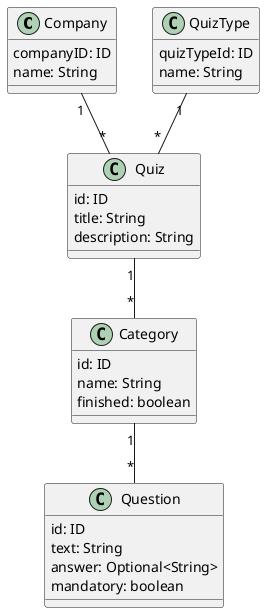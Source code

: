 @startuml

class Company{
    companyID: ID
    name: String

}
class Quiz{
    id: ID
    title: String
    description: String
}
class Category{
    id: ID
    name: String
    finished: boolean
}
class Question{
    id: ID
    text: String
    answer: Optional<String>
    mandatory: boolean
}

class QuizType{
    quizTypeId: ID
    name: String
}

Company "1" -- "*" Quiz
Quiz "1" -- "*" Category
QuizType "1" -- "*" Quiz
Category "1" -- "*" Question
@enduml
